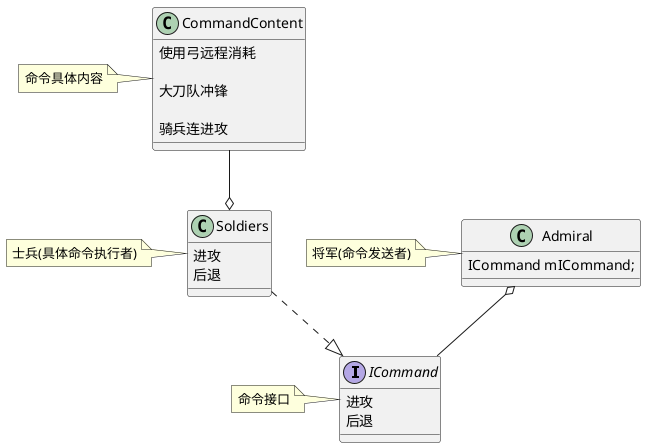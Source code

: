 @startuml

interface ICommand{
    进攻
    后退
}
note left: 命令接口

class Soldiers{
    进攻
    后退
}
note left: 士兵(具体命令执行者)

class Admiral{
   ICommand mICommand;
}
note left: 将军(命令发送者)

class CommandContent{
     使用弓远程消耗

     大刀队冲锋

     骑兵连进攻
}
note left: 命令具体内容

Soldiers ..|> ICommand
Admiral o-- ICommand
CommandContent --o Soldiers

@enduml